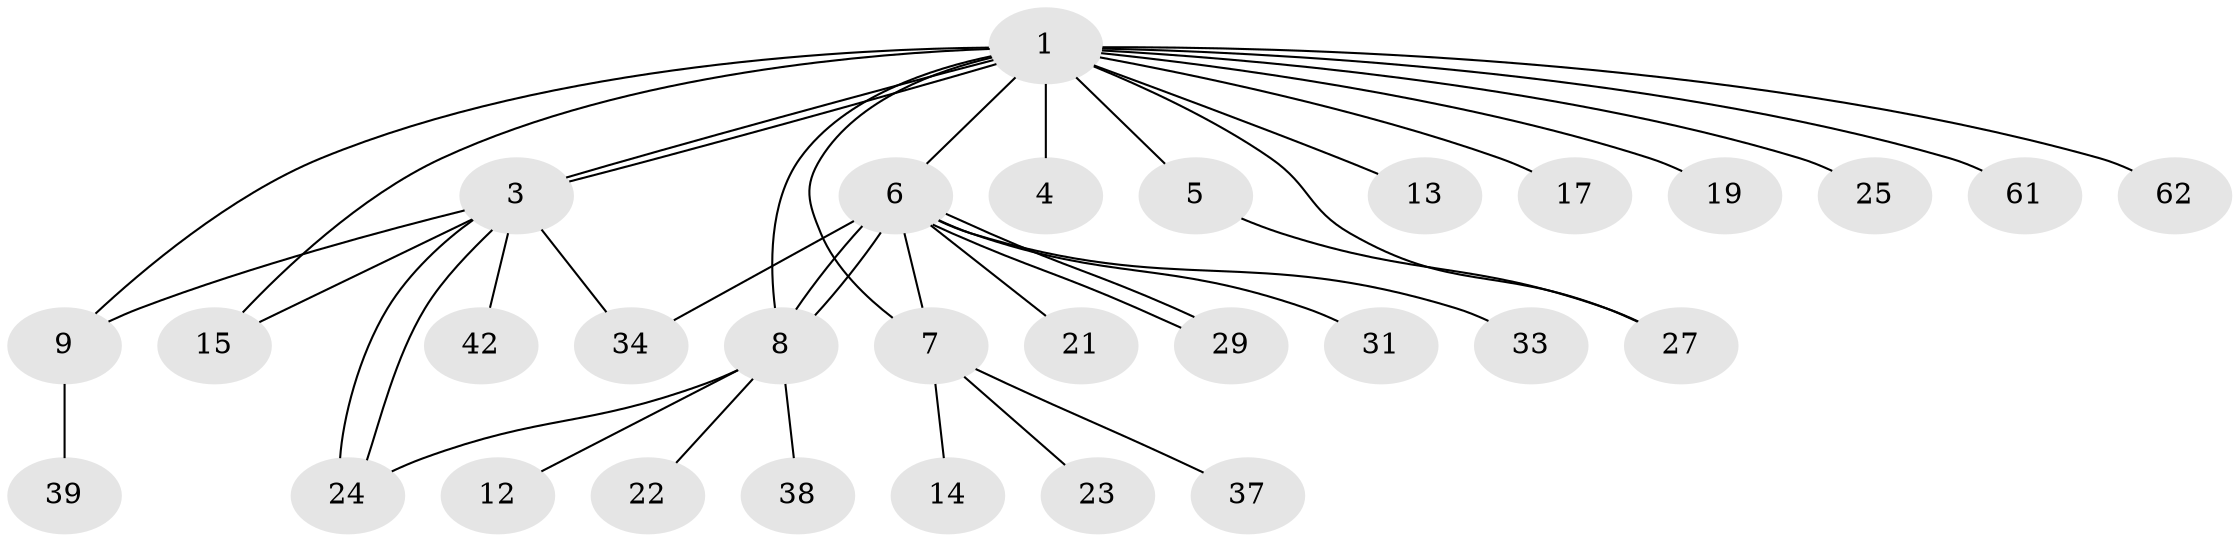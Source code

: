 // original degree distribution, {6: 0.039473684210526314, 27: 0.013157894736842105, 11: 0.02631578947368421, 2: 0.23684210526315788, 3: 0.09210526315789473, 14: 0.013157894736842105, 4: 0.05263157894736842, 1: 0.5263157894736842}
// Generated by graph-tools (version 1.1) at 2025/18/03/04/25 18:18:21]
// undirected, 30 vertices, 40 edges
graph export_dot {
graph [start="1"]
  node [color=gray90,style=filled];
  1 [super="+2"];
  3;
  4 [super="+30"];
  5;
  6 [super="+20+51"];
  7 [super="+63+16"];
  8 [super="+40+47+66+68"];
  9 [super="+46+60+45+28+35"];
  12;
  13 [super="+57"];
  14;
  15 [super="+76"];
  17;
  19;
  21;
  22;
  23;
  24;
  25;
  27 [super="+49"];
  29;
  31;
  33;
  34 [super="+43"];
  37;
  38 [super="+50"];
  39;
  42;
  61 [super="+73+75"];
  62;
  1 -- 3 [weight=3];
  1 -- 3;
  1 -- 8;
  1 -- 4;
  1 -- 5 [weight=2];
  1 -- 6;
  1 -- 7;
  1 -- 9;
  1 -- 13 [weight=2];
  1 -- 15 [weight=2];
  1 -- 17;
  1 -- 19;
  1 -- 25;
  1 -- 27;
  1 -- 61;
  1 -- 62;
  3 -- 9;
  3 -- 15;
  3 -- 24;
  3 -- 24;
  3 -- 42;
  3 -- 34;
  5 -- 27;
  6 -- 7;
  6 -- 8;
  6 -- 8;
  6 -- 21;
  6 -- 29;
  6 -- 29;
  6 -- 31;
  6 -- 33;
  6 -- 34;
  7 -- 14;
  7 -- 23;
  7 -- 37;
  8 -- 12;
  8 -- 22;
  8 -- 24;
  8 -- 38;
  9 -- 39;
}

